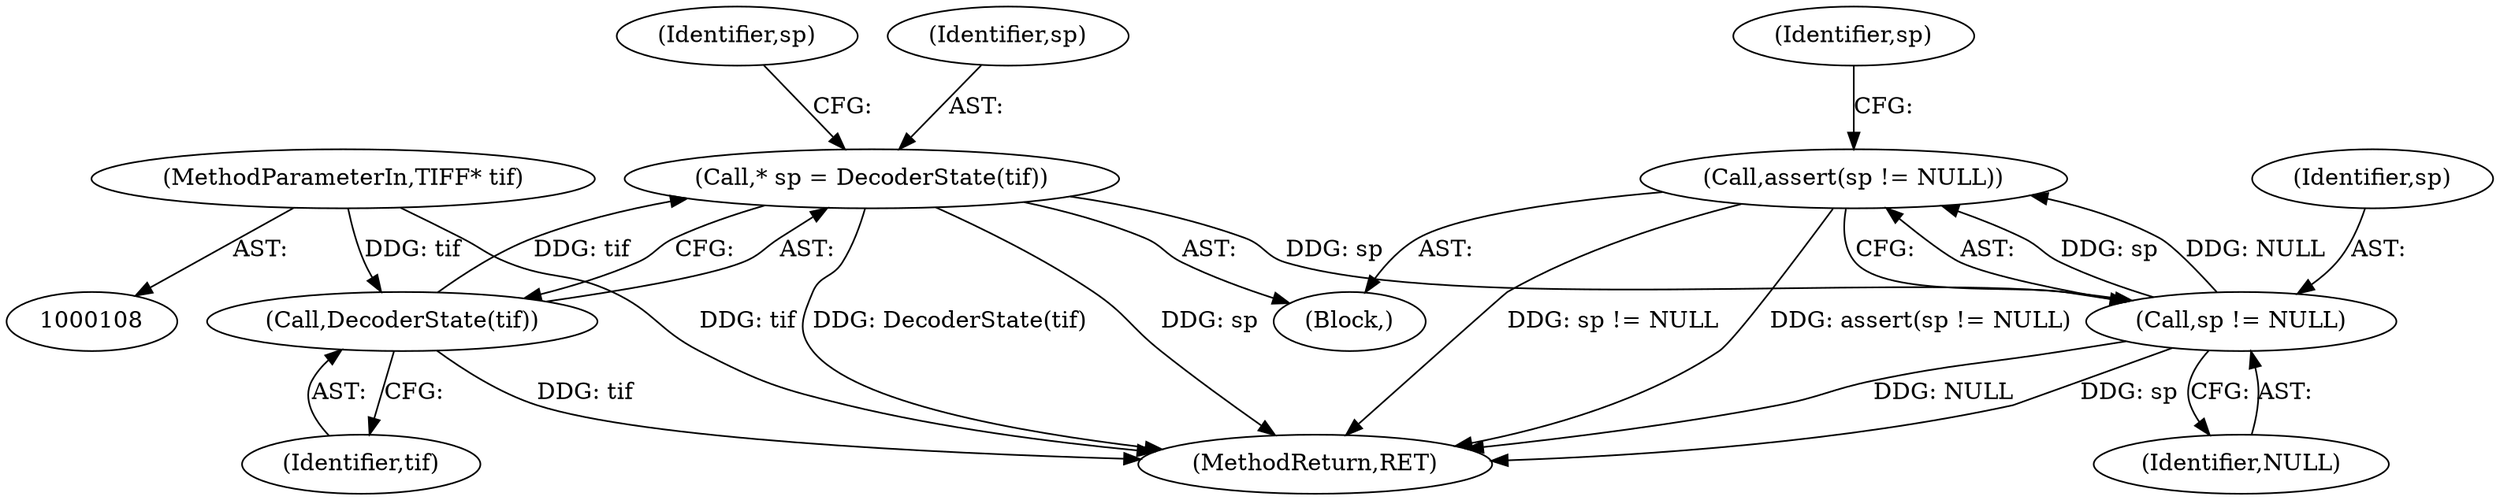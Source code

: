 digraph "0_libtiff_391e77fcd217e78b2c51342ac3ddb7100ecacdd2@API" {
"1000187" [label="(Call,assert(sp != NULL))"];
"1000188" [label="(Call,sp != NULL)"];
"1000126" [label="(Call,* sp = DecoderState(tif))"];
"1000128" [label="(Call,DecoderState(tif))"];
"1000109" [label="(MethodParameterIn,TIFF* tif)"];
"1000129" [label="(Identifier,tif)"];
"1000188" [label="(Call,sp != NULL)"];
"1000127" [label="(Identifier,sp)"];
"1000136" [label="(Identifier,sp)"];
"1000566" [label="(MethodReturn,RET)"];
"1000187" [label="(Call,assert(sp != NULL))"];
"1000126" [label="(Call,* sp = DecoderState(tif))"];
"1000128" [label="(Call,DecoderState(tif))"];
"1000109" [label="(MethodParameterIn,TIFF* tif)"];
"1000189" [label="(Identifier,sp)"];
"1000113" [label="(Block,)"];
"1000194" [label="(Identifier,sp)"];
"1000190" [label="(Identifier,NULL)"];
"1000187" -> "1000113"  [label="AST: "];
"1000187" -> "1000188"  [label="CFG: "];
"1000188" -> "1000187"  [label="AST: "];
"1000194" -> "1000187"  [label="CFG: "];
"1000187" -> "1000566"  [label="DDG: sp != NULL"];
"1000187" -> "1000566"  [label="DDG: assert(sp != NULL)"];
"1000188" -> "1000187"  [label="DDG: sp"];
"1000188" -> "1000187"  [label="DDG: NULL"];
"1000188" -> "1000190"  [label="CFG: "];
"1000189" -> "1000188"  [label="AST: "];
"1000190" -> "1000188"  [label="AST: "];
"1000188" -> "1000566"  [label="DDG: NULL"];
"1000188" -> "1000566"  [label="DDG: sp"];
"1000126" -> "1000188"  [label="DDG: sp"];
"1000126" -> "1000113"  [label="AST: "];
"1000126" -> "1000128"  [label="CFG: "];
"1000127" -> "1000126"  [label="AST: "];
"1000128" -> "1000126"  [label="AST: "];
"1000136" -> "1000126"  [label="CFG: "];
"1000126" -> "1000566"  [label="DDG: sp"];
"1000126" -> "1000566"  [label="DDG: DecoderState(tif)"];
"1000128" -> "1000126"  [label="DDG: tif"];
"1000128" -> "1000129"  [label="CFG: "];
"1000129" -> "1000128"  [label="AST: "];
"1000128" -> "1000566"  [label="DDG: tif"];
"1000109" -> "1000128"  [label="DDG: tif"];
"1000109" -> "1000108"  [label="AST: "];
"1000109" -> "1000566"  [label="DDG: tif"];
}
